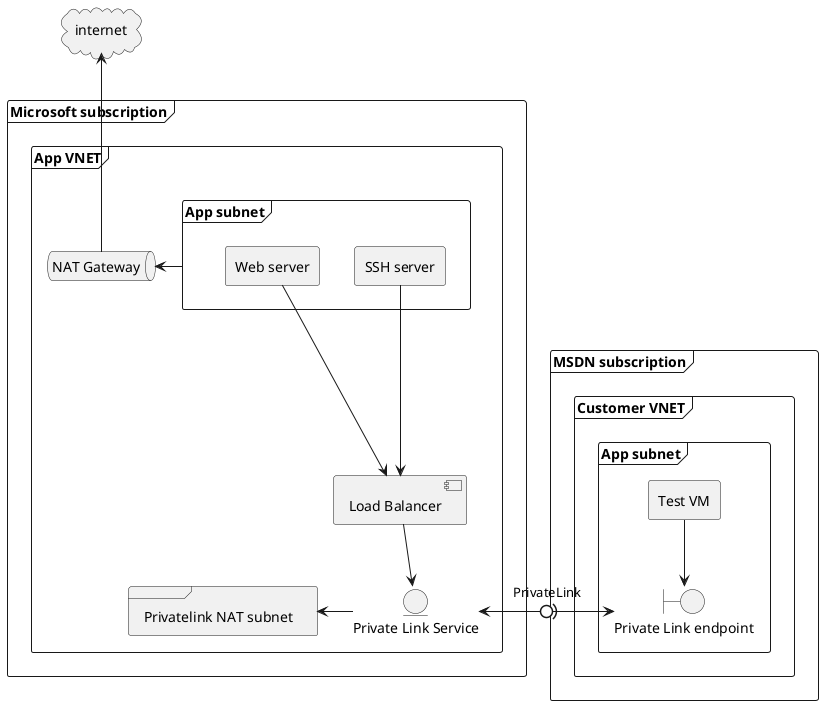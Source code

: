 @startuml
cloud internet
frame "MSDN subscription" as MSDN {

    frame "Customer VNET" as customer_vnet{
        frame "App subnet" as customer_subnet{
            rectangle "Test VM" as vm
            boundary "Private Link endpoint"as plcustomer
        }

    }
}
frame "Microsoft subscription" as main {

    frame "App VNET" as vnet{
        frame "App subnet" as subnet{
            rectangle "Web server" as web
            rectangle "SSH server" as ssh
        }
        queue "NAT Gateway" as NAT
        frame "Privatelink NAT subnet" as nat_subnet{

        }
        component "Load Balancer" as lb 
        entity "Private Link Service" as plep
    }
}



plep <-right0)-> plcustomer: "PrivateLink"
web --> lb
ssh --> lb
lb --> plep

vm --> plcustomer
subnet -right-> NAT
NAT -up-> internet

plep -left-> nat_subnet

@enduml